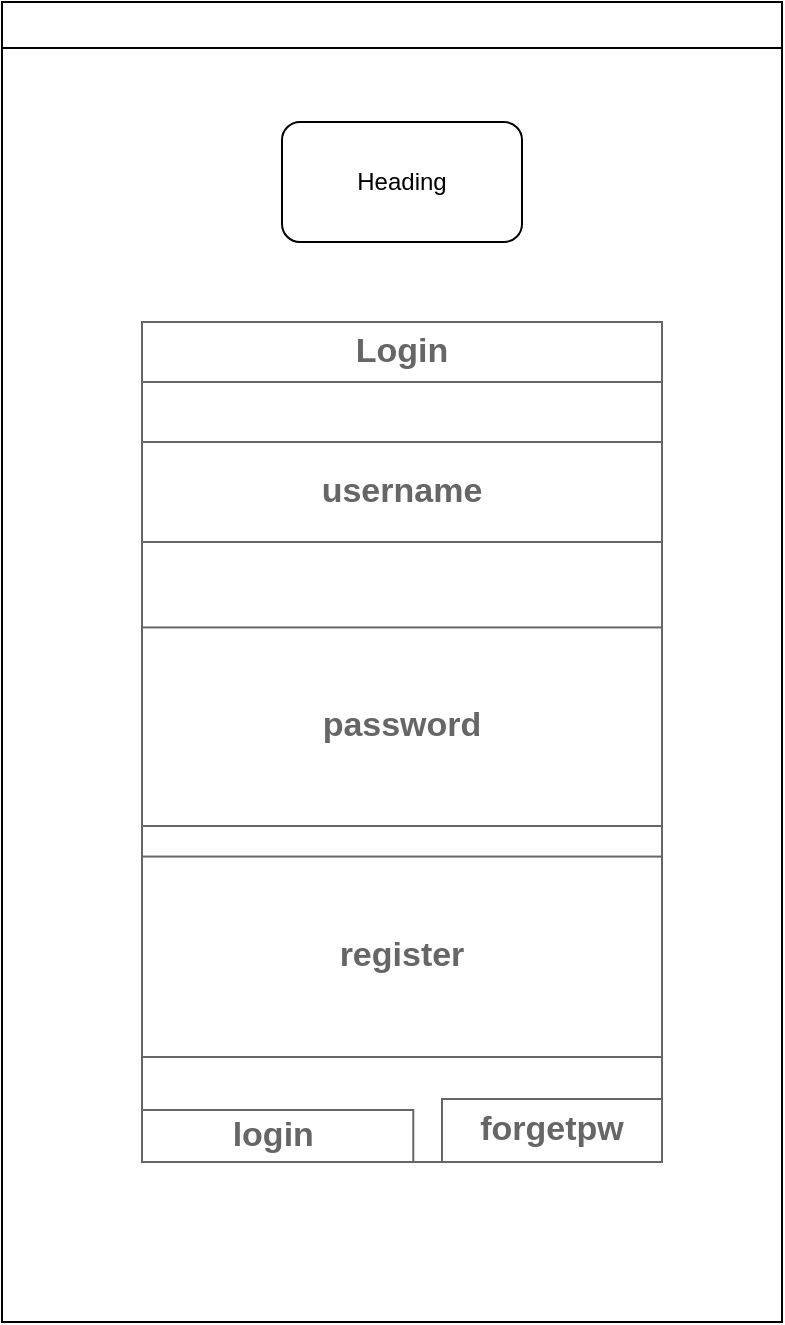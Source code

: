 <mxfile version="21.2.2" type="device" pages="3">
  <diagram name="login" id="03018318-947c-dd8e-b7a3-06fadd420f32">
    <mxGraphModel dx="629" dy="611" grid="1" gridSize="10" guides="1" tooltips="1" connect="1" arrows="1" fold="1" page="1" pageScale="1" pageWidth="1100" pageHeight="850" background="none" math="0" shadow="0">
      <root>
        <mxCell id="0" />
        <mxCell id="1" parent="0" />
        <mxCell id="UWLNedbaQ5IUD8ywYuXh-14" value="" style="swimlane;whiteSpace=wrap;html=1;" vertex="1" parent="1">
          <mxGeometry x="460" y="130" width="390" height="660" as="geometry" />
        </mxCell>
        <mxCell id="UWLNedbaQ5IUD8ywYuXh-15" value="Heading" style="rounded=1;whiteSpace=wrap;html=1;" vertex="1" parent="UWLNedbaQ5IUD8ywYuXh-14">
          <mxGeometry x="140" y="60" width="120" height="60" as="geometry" />
        </mxCell>
        <mxCell id="UWLNedbaQ5IUD8ywYuXh-16" value="" style="strokeWidth=1;shadow=0;dashed=0;align=center;html=1;shape=mxgraph.mockup.containers.rrect;rSize=0;strokeColor=#666666;" vertex="1" parent="UWLNedbaQ5IUD8ywYuXh-14">
          <mxGeometry x="70" y="160" width="260" height="420" as="geometry" />
        </mxCell>
        <mxCell id="UWLNedbaQ5IUD8ywYuXh-17" value="Login" style="strokeColor=inherit;fillColor=inherit;gradientColor=inherit;strokeWidth=1;shadow=0;dashed=0;align=center;html=1;shape=mxgraph.mockup.containers.rrect;rSize=0;fontSize=17;fontColor=#666666;fontStyle=1;resizeWidth=1;whiteSpace=wrap;" vertex="1" parent="UWLNedbaQ5IUD8ywYuXh-16">
          <mxGeometry width="260" height="30" relative="1" as="geometry" />
        </mxCell>
        <mxCell id="UWLNedbaQ5IUD8ywYuXh-18" value="username" style="strokeColor=inherit;fillColor=inherit;gradientColor=inherit;strokeWidth=1;shadow=0;dashed=0;align=center;html=1;shape=mxgraph.mockup.containers.rrect;rSize=0;fontSize=17;fontColor=#666666;fontStyle=1;resizeWidth=1;whiteSpace=wrap;" vertex="1" parent="UWLNedbaQ5IUD8ywYuXh-16">
          <mxGeometry width="260" height="50" relative="1" as="geometry">
            <mxPoint y="60" as="offset" />
          </mxGeometry>
        </mxCell>
        <mxCell id="UWLNedbaQ5IUD8ywYuXh-20" value="login&amp;nbsp;" style="strokeColor=inherit;fillColor=inherit;gradientColor=inherit;strokeWidth=1;shadow=0;dashed=0;align=center;html=1;shape=mxgraph.mockup.containers.rrect;rSize=0;fontSize=17;fontColor=#666666;fontStyle=1;resizeWidth=1;whiteSpace=wrap;" vertex="1" parent="UWLNedbaQ5IUD8ywYuXh-16">
          <mxGeometry y="1" width="135.652" height="26" relative="1" as="geometry">
            <mxPoint y="-26" as="offset" />
          </mxGeometry>
        </mxCell>
        <mxCell id="UWLNedbaQ5IUD8ywYuXh-21" value="password" style="strokeColor=inherit;fillColor=inherit;gradientColor=inherit;strokeWidth=1;shadow=0;dashed=0;align=center;html=1;shape=mxgraph.mockup.containers.rrect;rSize=0;fontSize=17;fontColor=#666666;fontStyle=1;resizeWidth=1;whiteSpace=wrap;" vertex="1" parent="UWLNedbaQ5IUD8ywYuXh-16">
          <mxGeometry y="152.722" width="260" height="99.278" as="geometry" />
        </mxCell>
        <mxCell id="UWLNedbaQ5IUD8ywYuXh-22" value="forgetpw" style="strokeColor=inherit;fillColor=inherit;gradientColor=inherit;strokeWidth=1;shadow=0;dashed=0;align=center;html=1;shape=mxgraph.mockup.containers.rrect;rSize=0;fontSize=17;fontColor=#666666;fontStyle=1;resizeWidth=1;whiteSpace=wrap;" vertex="1" parent="UWLNedbaQ5IUD8ywYuXh-16">
          <mxGeometry x="150" y="388.5" width="110" height="31.5" as="geometry" />
        </mxCell>
        <mxCell id="UWLNedbaQ5IUD8ywYuXh-24" value="register" style="strokeColor=inherit;fillColor=inherit;gradientColor=inherit;strokeWidth=1;shadow=0;dashed=0;align=center;html=1;shape=mxgraph.mockup.containers.rrect;rSize=0;fontSize=17;fontColor=#666666;fontStyle=1;resizeWidth=1;whiteSpace=wrap;" vertex="1" parent="UWLNedbaQ5IUD8ywYuXh-16">
          <mxGeometry y="267.278" width="260" height="100.223" as="geometry" />
        </mxCell>
      </root>
    </mxGraphModel>
  </diagram>
  <diagram name="after login" id="9SvmnP8JzK-ifCr9kXsU">
    <mxGraphModel dx="629" dy="611" grid="1" gridSize="10" guides="1" tooltips="1" connect="1" arrows="1" fold="1" page="1" pageScale="1" pageWidth="1100" pageHeight="850" background="none" math="0" shadow="0">
      <root>
        <mxCell id="b-5IaKaVwz-VaESyOZ-8-0" />
        <mxCell id="b-5IaKaVwz-VaESyOZ-8-1" parent="b-5IaKaVwz-VaESyOZ-8-0" />
        <mxCell id="b-5IaKaVwz-VaESyOZ-8-2" value="fast-d-pay" style="swimlane;whiteSpace=wrap;html=1;" vertex="1" parent="b-5IaKaVwz-VaESyOZ-8-1">
          <mxGeometry x="400" y="110" width="410" height="680" as="geometry" />
        </mxCell>
        <mxCell id="b-5IaKaVwz-VaESyOZ-8-3" value="Welcome,&lt;br&gt;username" style="rounded=1;whiteSpace=wrap;html=1;" vertex="1" parent="b-5IaKaVwz-VaESyOZ-8-2">
          <mxGeometry x="25" y="50" width="360" height="60" as="geometry" />
        </mxCell>
        <mxCell id="ldwYGNbkcUJ1rDmtP43L-0" value="" style="shape=mxgraph.mockup.containers.marginRect;rectMarginTop=10;strokeColor=#666666;strokeWidth=1;dashed=0;rounded=1;arcSize=5;recursiveResize=0;html=1;whiteSpace=wrap;" vertex="1" parent="b-5IaKaVwz-VaESyOZ-8-2">
          <mxGeometry y="120" width="410" height="460" as="geometry" />
        </mxCell>
        <mxCell id="ldwYGNbkcUJ1rDmtP43L-12" value="Home" style="strokeWidth=1;shadow=0;dashed=0;align=center;html=1;shape=mxgraph.mockup.buttons.button;strokeColor=#666666;fontColor=#ffffff;mainText=;buttonStyle=round;fontSize=17;fontStyle=1;fillColor=#008cff;whiteSpace=wrap;" vertex="1" parent="b-5IaKaVwz-VaESyOZ-8-2">
          <mxGeometry y="620" width="80" height="50" as="geometry" />
        </mxCell>
        <mxCell id="ldwYGNbkcUJ1rDmtP43L-17" value="Groups" style="strokeWidth=1;shadow=0;dashed=0;align=center;html=1;shape=mxgraph.mockup.buttons.button;strokeColor=#666666;fontColor=#ffffff;mainText=;buttonStyle=round;fontSize=17;fontStyle=1;fillColor=#008cff;whiteSpace=wrap;" vertex="1" parent="b-5IaKaVwz-VaESyOZ-8-2">
          <mxGeometry x="80" y="620" width="80" height="50" as="geometry" />
        </mxCell>
        <mxCell id="ldwYGNbkcUJ1rDmtP43L-19" value="Profile" style="strokeWidth=1;shadow=0;dashed=0;align=center;html=1;shape=mxgraph.mockup.buttons.button;strokeColor=#666666;fontColor=#ffffff;mainText=;buttonStyle=round;fontSize=17;fontStyle=1;fillColor=#008cff;whiteSpace=wrap;" vertex="1" parent="b-5IaKaVwz-VaESyOZ-8-2">
          <mxGeometry x="330" y="620" width="80" height="50" as="geometry" />
        </mxCell>
        <mxCell id="ldwYGNbkcUJ1rDmtP43L-20" value="Statics" style="strokeWidth=1;shadow=0;dashed=0;align=center;html=1;shape=mxgraph.mockup.buttons.button;strokeColor=#666666;fontColor=#ffffff;mainText=;buttonStyle=round;fontSize=17;fontStyle=1;fillColor=#008cff;whiteSpace=wrap;" vertex="1" parent="b-5IaKaVwz-VaESyOZ-8-2">
          <mxGeometry x="250" y="620" width="80" height="50" as="geometry" />
        </mxCell>
        <mxCell id="ldwYGNbkcUJ1rDmtP43L-22" value="" style="shape=cross;whiteSpace=wrap;html=1;size=0.175;" vertex="1" parent="b-5IaKaVwz-VaESyOZ-8-2">
          <mxGeometry x="170" y="620" width="60" height="50" as="geometry" />
        </mxCell>
        <mxCell id="GZsbC91b8i96zB1pn7Uk-0" value="Receipt #id&amp;nbsp; &amp;nbsp; &amp;nbsp; &amp;nbsp; &amp;nbsp; &amp;nbsp; &amp;nbsp; &amp;nbsp; &amp;nbsp; &amp;nbsp; &amp;nbsp; &amp;nbsp; &amp;nbsp; &amp;nbsp; &amp;nbsp; &amp;nbsp; &amp;nbsp; &amp;nbsp; &amp;nbsp; &amp;nbsp; &amp;nbsp; &amp;nbsp; &amp;nbsp; &amp;nbsp; &amp;nbsp; &amp;nbsp; &amp;nbsp; &amp;nbsp; &amp;nbsp; &amp;nbsp; &amp;nbsp; &amp;nbsp; &amp;nbsp; &amp;nbsp; &amp;nbsp; &amp;nbsp; &amp;nbsp; &amp;nbsp; &amp;nbsp; Amount&lt;br&gt;Date&amp;nbsp; &amp;nbsp; &amp;nbsp; &amp;nbsp; &amp;nbsp; &amp;nbsp; &amp;nbsp; &amp;nbsp; &amp;nbsp; &amp;nbsp; &amp;nbsp; &amp;nbsp; &amp;nbsp; &amp;nbsp; &amp;nbsp; &amp;nbsp; &amp;nbsp; &amp;nbsp; &amp;nbsp; &amp;nbsp; &amp;nbsp; &amp;nbsp; &amp;nbsp; &amp;nbsp; &amp;nbsp; &amp;nbsp; &amp;nbsp; &amp;nbsp; &amp;nbsp; &amp;nbsp; &amp;nbsp; &amp;nbsp; &amp;nbsp; &amp;nbsp;&amp;nbsp;" style="text;strokeColor=none;fillColor=none;align=left;verticalAlign=middle;spacingLeft=4;spacingRight=4;overflow=hidden;points=[[0,0.5],[1,0.5]];portConstraint=eastwest;rotatable=0;whiteSpace=wrap;html=1;" vertex="1" parent="b-5IaKaVwz-VaESyOZ-8-2">
          <mxGeometry y="520" width="400" height="30" as="geometry" />
        </mxCell>
        <mxCell id="GZsbC91b8i96zB1pn7Uk-1" value="Receipt #id&amp;nbsp; &amp;nbsp; &amp;nbsp; &amp;nbsp; &amp;nbsp; &amp;nbsp; &amp;nbsp; &amp;nbsp; &amp;nbsp; &amp;nbsp; &amp;nbsp; &amp;nbsp; &amp;nbsp; &amp;nbsp; &amp;nbsp; &amp;nbsp; &amp;nbsp; &amp;nbsp; &amp;nbsp; &amp;nbsp; &amp;nbsp; &amp;nbsp; &amp;nbsp; &amp;nbsp; &amp;nbsp; &amp;nbsp; &amp;nbsp; &amp;nbsp; &amp;nbsp; &amp;nbsp; &amp;nbsp; &amp;nbsp; &amp;nbsp; &amp;nbsp; &amp;nbsp; &amp;nbsp; &amp;nbsp; &amp;nbsp; &amp;nbsp; Amount&lt;br&gt;Date&amp;nbsp; &amp;nbsp; &amp;nbsp; &amp;nbsp; &amp;nbsp; &amp;nbsp; &amp;nbsp; &amp;nbsp; &amp;nbsp; &amp;nbsp; &amp;nbsp; &amp;nbsp; &amp;nbsp; &amp;nbsp; &amp;nbsp; &amp;nbsp; &amp;nbsp; &amp;nbsp; &amp;nbsp; &amp;nbsp; &amp;nbsp; &amp;nbsp; &amp;nbsp; &amp;nbsp; &amp;nbsp; &amp;nbsp; &amp;nbsp; &amp;nbsp; &amp;nbsp; &amp;nbsp; &amp;nbsp; &amp;nbsp; &amp;nbsp; &amp;nbsp;&amp;nbsp;" style="text;strokeColor=none;fillColor=none;align=left;verticalAlign=middle;spacingLeft=4;spacingRight=4;overflow=hidden;points=[[0,0.5],[1,0.5]];portConstraint=eastwest;rotatable=0;whiteSpace=wrap;html=1;" vertex="1" parent="b-5IaKaVwz-VaESyOZ-8-2">
          <mxGeometry y="550" width="400" height="30" as="geometry" />
        </mxCell>
        <mxCell id="GZsbC91b8i96zB1pn7Uk-5" value="" style="verticalLabelPosition=bottom;shadow=0;dashed=0;align=center;html=1;verticalAlign=top;strokeWidth=1;shape=mxgraph.mockup.markup.line;strokeColor=#999999;" vertex="1" parent="b-5IaKaVwz-VaESyOZ-8-2">
          <mxGeometry y="540" width="410" height="20" as="geometry" />
        </mxCell>
        <mxCell id="GZsbC91b8i96zB1pn7Uk-6" value="Credit&lt;br&gt;" style="rounded=1;whiteSpace=wrap;html=1;" vertex="1" parent="b-5IaKaVwz-VaESyOZ-8-2">
          <mxGeometry x="7.5" y="140" width="395" height="120" as="geometry" />
        </mxCell>
        <mxCell id="GZsbC91b8i96zB1pn7Uk-9" value="" style="shape=orEllipse;perimeter=ellipsePerimeter;whiteSpace=wrap;html=1;backgroundOutline=1;" vertex="1" parent="b-5IaKaVwz-VaESyOZ-8-2">
          <mxGeometry x="10" y="320" width="80" height="80" as="geometry" />
        </mxCell>
        <mxCell id="GZsbC91b8i96zB1pn7Uk-10" value="" style="shape=actor;whiteSpace=wrap;html=1;" vertex="1" parent="b-5IaKaVwz-VaESyOZ-8-2">
          <mxGeometry x="110" y="331" width="40" height="60" as="geometry" />
        </mxCell>
        <mxCell id="ldwYGNbkcUJ1rDmtP43L-55" value="Friends" style="swimlane;fontStyle=0;childLayout=stackLayout;horizontal=1;startSize=30;horizontalStack=0;resizeParent=1;resizeParentMax=0;resizeLast=0;collapsible=1;marginBottom=0;whiteSpace=wrap;html=1;" vertex="1" parent="b-5IaKaVwz-VaESyOZ-8-1">
          <mxGeometry x="400" y="400" width="410" height="110" as="geometry" />
        </mxCell>
        <mxCell id="ldwYGNbkcUJ1rDmtP43L-59" value="Recent History&amp;nbsp; &amp;nbsp; &amp;nbsp; &amp;nbsp; &amp;nbsp; &amp;nbsp; &amp;nbsp; &amp;nbsp; &amp;nbsp; &amp;nbsp; &amp;nbsp; &amp;nbsp; &amp;nbsp; &amp;nbsp; &amp;nbsp; &amp;nbsp; &amp;nbsp; &amp;nbsp; &amp;nbsp; &amp;nbsp; &amp;nbsp; &amp;nbsp; &amp;nbsp; &amp;nbsp; &amp;nbsp; &amp;nbsp; &amp;nbsp; &amp;nbsp; &amp;nbsp; &amp;nbsp; &amp;nbsp; &amp;nbsp; See All" style="swimlane;fontStyle=0;childLayout=stackLayout;horizontal=1;startSize=30;horizontalStack=0;resizeParent=1;resizeParentMax=0;resizeLast=0;collapsible=1;marginBottom=0;whiteSpace=wrap;html=1;" vertex="1" parent="b-5IaKaVwz-VaESyOZ-8-1">
          <mxGeometry x="400" y="570" width="410" height="60" as="geometry" />
        </mxCell>
        <mxCell id="ldwYGNbkcUJ1rDmtP43L-60" value="Receipt #id&amp;nbsp; &amp;nbsp; &amp;nbsp; &amp;nbsp; &amp;nbsp; &amp;nbsp; &amp;nbsp; &amp;nbsp; &amp;nbsp; &amp;nbsp; &amp;nbsp; &amp;nbsp; &amp;nbsp; &amp;nbsp; &amp;nbsp; &amp;nbsp; &amp;nbsp; &amp;nbsp; &amp;nbsp; &amp;nbsp; &amp;nbsp; &amp;nbsp; &amp;nbsp; &amp;nbsp; &amp;nbsp; &amp;nbsp; &amp;nbsp; &amp;nbsp; &amp;nbsp; &amp;nbsp; &amp;nbsp; &amp;nbsp; &amp;nbsp; &amp;nbsp; &amp;nbsp; &amp;nbsp; &amp;nbsp; &amp;nbsp; &amp;nbsp; Amount&lt;br&gt;Date&amp;nbsp; &amp;nbsp; &amp;nbsp; &amp;nbsp; &amp;nbsp; &amp;nbsp; &amp;nbsp; &amp;nbsp; &amp;nbsp; &amp;nbsp; &amp;nbsp; &amp;nbsp; &amp;nbsp; &amp;nbsp; &amp;nbsp; &amp;nbsp; &amp;nbsp; &amp;nbsp; &amp;nbsp; &amp;nbsp; &amp;nbsp; &amp;nbsp; &amp;nbsp; &amp;nbsp; &amp;nbsp; &amp;nbsp; &amp;nbsp; &amp;nbsp; &amp;nbsp; &amp;nbsp; &amp;nbsp; &amp;nbsp; &amp;nbsp; &amp;nbsp;&amp;nbsp;" style="text;strokeColor=none;fillColor=none;align=left;verticalAlign=middle;spacingLeft=4;spacingRight=4;overflow=hidden;points=[[0,0.5],[1,0.5]];portConstraint=eastwest;rotatable=0;whiteSpace=wrap;html=1;" vertex="1" parent="ldwYGNbkcUJ1rDmtP43L-59">
          <mxGeometry y="30" width="410" height="30" as="geometry" />
        </mxCell>
        <mxCell id="GZsbC91b8i96zB1pn7Uk-4" value="" style="verticalLabelPosition=bottom;shadow=0;dashed=0;align=center;html=1;verticalAlign=top;strokeWidth=1;shape=mxgraph.mockup.markup.line;strokeColor=#999999;" vertex="1" parent="b-5IaKaVwz-VaESyOZ-8-1">
          <mxGeometry x="560" y="680" width="100" height="20" as="geometry" />
        </mxCell>
        <mxCell id="GZsbC91b8i96zB1pn7Uk-11" value="" style="shape=actor;whiteSpace=wrap;html=1;" vertex="1" parent="b-5IaKaVwz-VaESyOZ-8-1">
          <mxGeometry x="582" y="441" width="40" height="60" as="geometry" />
        </mxCell>
        <mxCell id="GZsbC91b8i96zB1pn7Uk-12" value="" style="shape=actor;whiteSpace=wrap;html=1;" vertex="1" parent="b-5IaKaVwz-VaESyOZ-8-1">
          <mxGeometry x="648" y="441" width="40" height="60" as="geometry" />
        </mxCell>
        <mxCell id="GZsbC91b8i96zB1pn7Uk-13" value="" style="shape=actor;whiteSpace=wrap;html=1;" vertex="1" parent="b-5IaKaVwz-VaESyOZ-8-1">
          <mxGeometry x="717" y="440" width="40" height="60" as="geometry" />
        </mxCell>
      </root>
    </mxGraphModel>
  </diagram>
  <diagram id="DC0dZNZkxrpuUMQVNRUy" name="create ">
    <mxGraphModel dx="629" dy="611" grid="1" gridSize="10" guides="1" tooltips="1" connect="1" arrows="1" fold="1" page="1" pageScale="1" pageWidth="827" pageHeight="1169" math="0" shadow="0">
      <root>
        <mxCell id="0" />
        <mxCell id="1" parent="0" />
      </root>
    </mxGraphModel>
  </diagram>
</mxfile>
